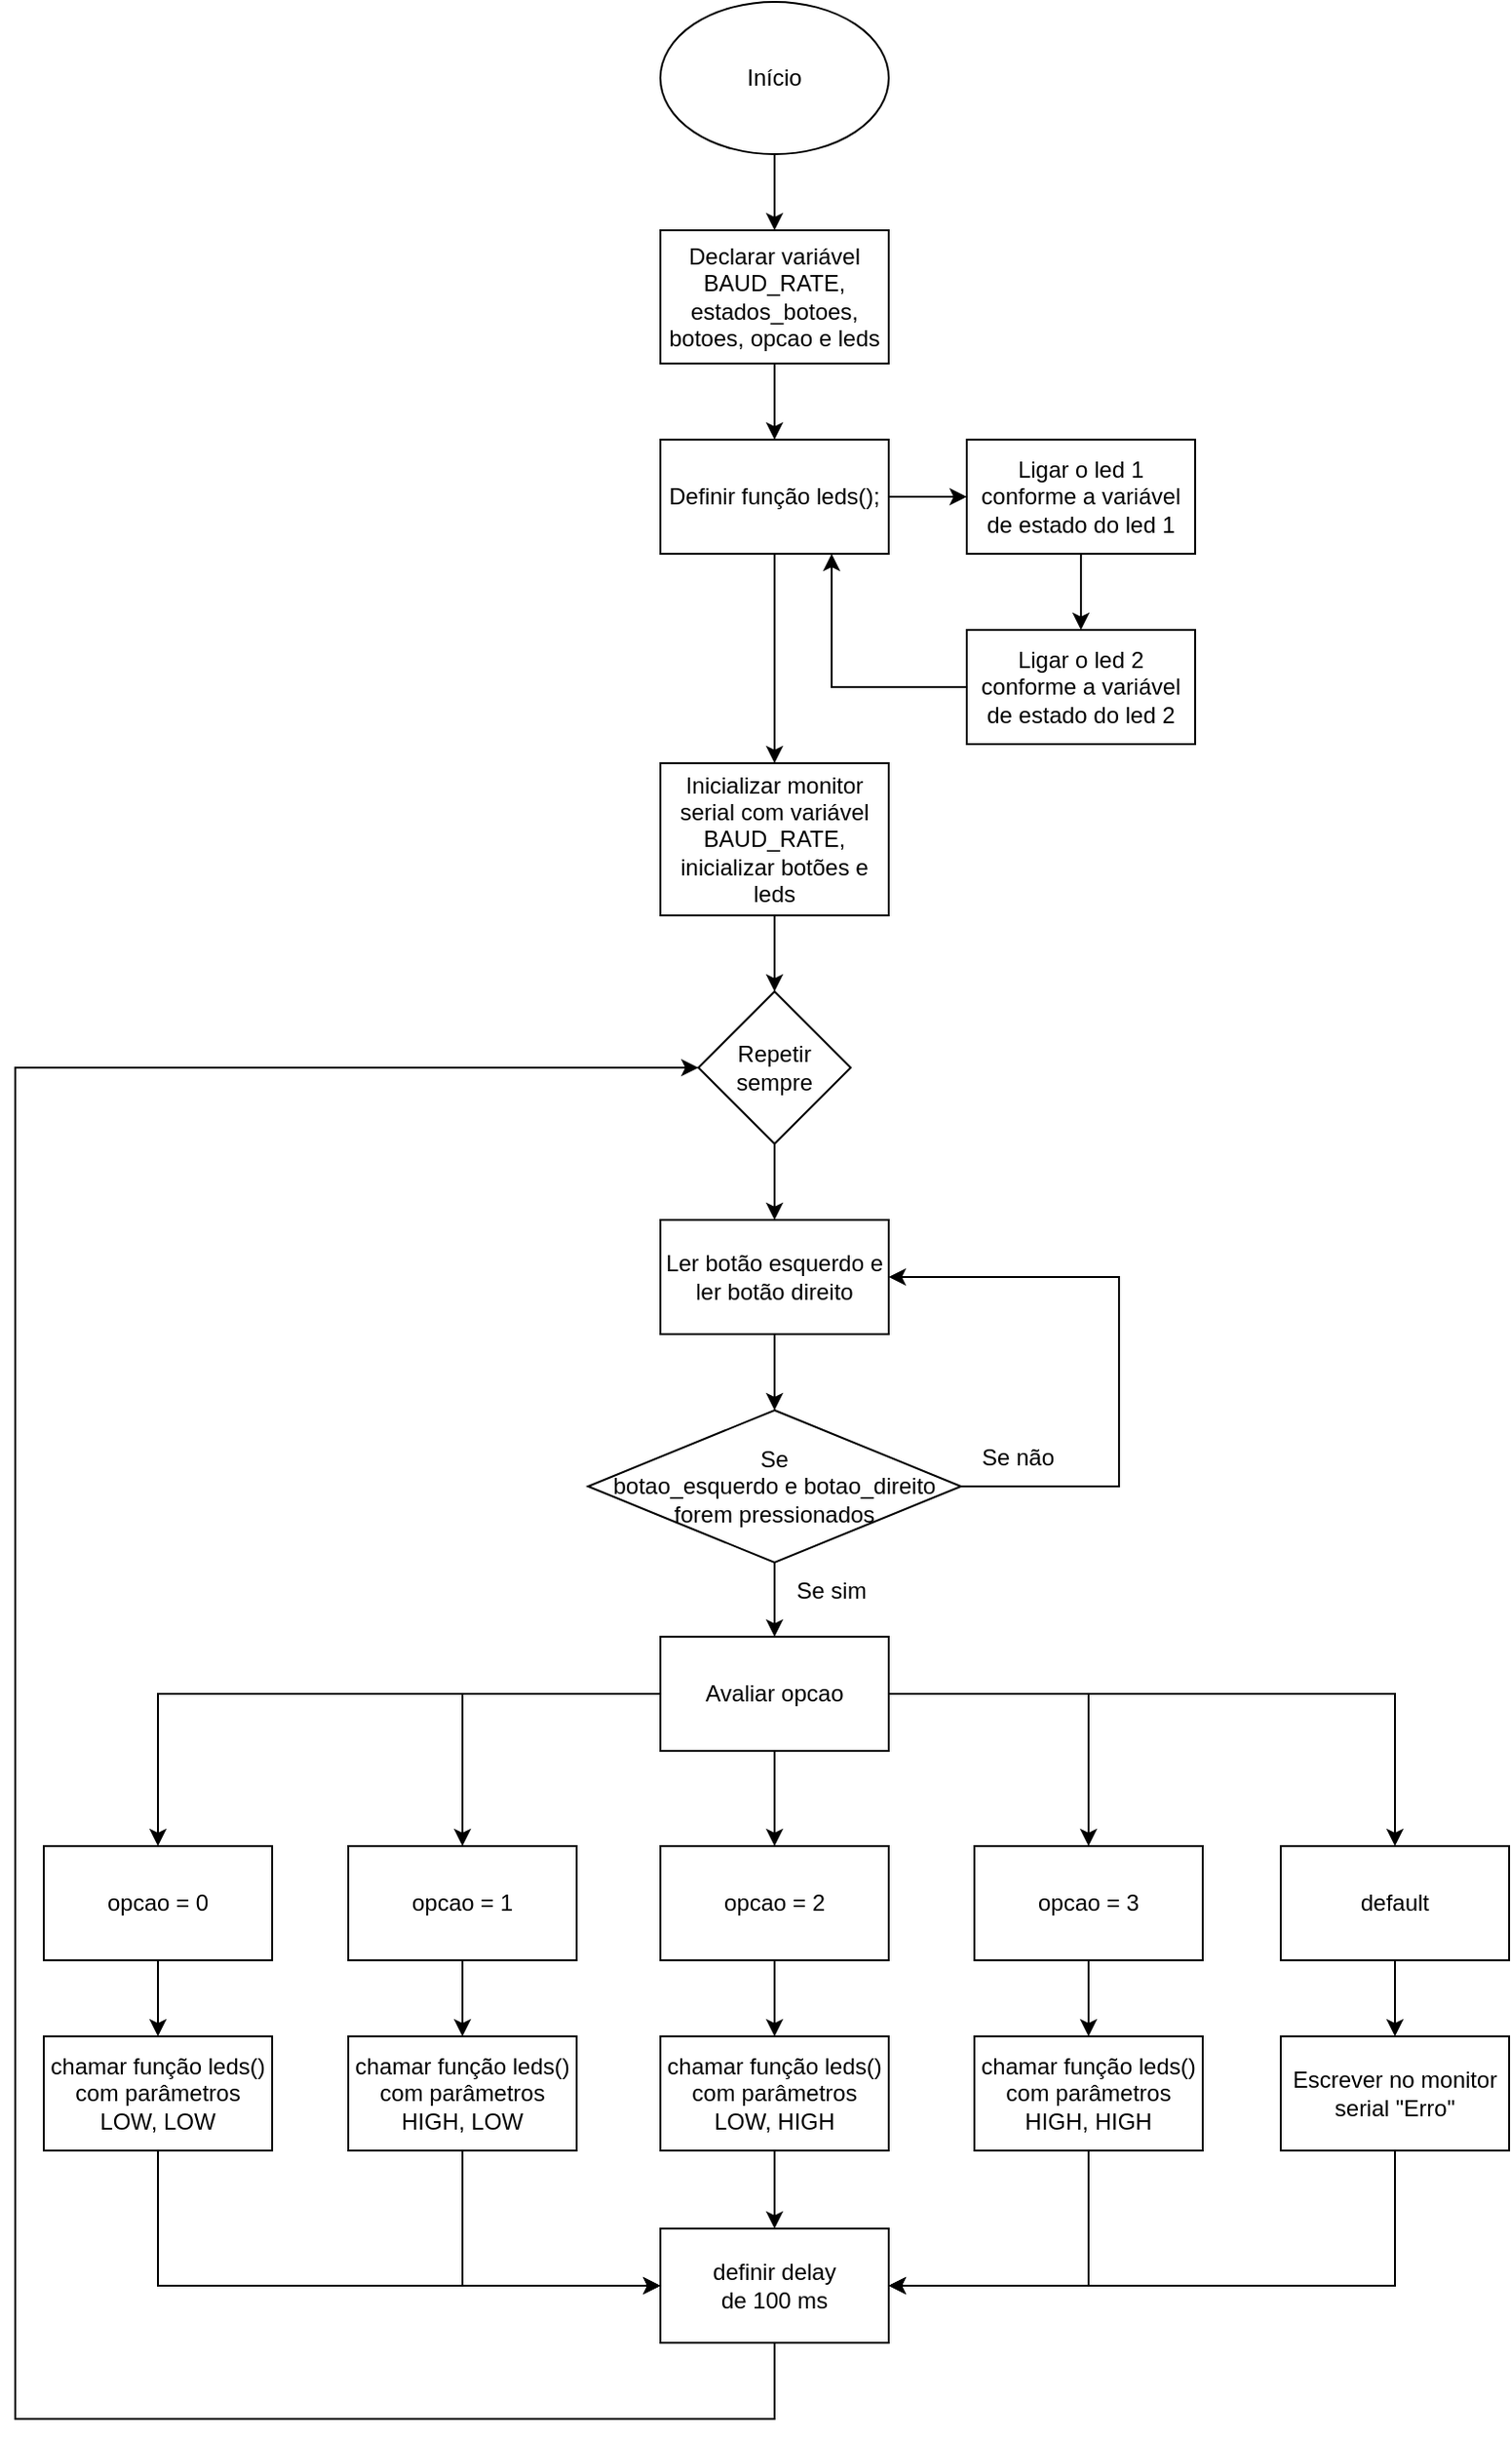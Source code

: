 <mxfile version="28.2.5">
  <diagram name="Página-1" id="gy2yo7RkpKanjK4BpiVM">
    <mxGraphModel dx="859" dy="899" grid="1" gridSize="10" guides="1" tooltips="1" connect="1" arrows="1" fold="1" page="1" pageScale="1" pageWidth="827" pageHeight="1169" math="0" shadow="0">
      <root>
        <mxCell id="0" />
        <mxCell id="1" parent="0" />
        <mxCell id="s2uIdZ-xBV_o9WMeRKXz-3" style="edgeStyle=orthogonalEdgeStyle;rounded=0;orthogonalLoop=1;jettySize=auto;html=1;entryX=0.5;entryY=0;entryDx=0;entryDy=0;" parent="1" source="s2uIdZ-xBV_o9WMeRKXz-1" target="s2uIdZ-xBV_o9WMeRKXz-2" edge="1">
          <mxGeometry relative="1" as="geometry" />
        </mxCell>
        <mxCell id="s2uIdZ-xBV_o9WMeRKXz-1" value="Início" style="ellipse;whiteSpace=wrap;html=1;" parent="1" vertex="1">
          <mxGeometry x="359" y="40" width="120" height="80" as="geometry" />
        </mxCell>
        <mxCell id="aJDHhqfRUW_FTxvvCAS1-2" style="edgeStyle=orthogonalEdgeStyle;rounded=0;orthogonalLoop=1;jettySize=auto;html=1;entryX=0.5;entryY=0;entryDx=0;entryDy=0;" edge="1" parent="1" source="s2uIdZ-xBV_o9WMeRKXz-2" target="aJDHhqfRUW_FTxvvCAS1-1">
          <mxGeometry relative="1" as="geometry" />
        </mxCell>
        <mxCell id="s2uIdZ-xBV_o9WMeRKXz-2" value="Declarar variável BAUD_RATE, estados_botoes, botoes, opcao e leds" style="rounded=0;whiteSpace=wrap;html=1;" parent="1" vertex="1">
          <mxGeometry x="359" y="160" width="120" height="70" as="geometry" />
        </mxCell>
        <mxCell id="aJDHhqfRUW_FTxvvCAS1-10" style="edgeStyle=orthogonalEdgeStyle;rounded=0;orthogonalLoop=1;jettySize=auto;html=1;entryX=0.5;entryY=0;entryDx=0;entryDy=0;" edge="1" parent="1" source="s2uIdZ-xBV_o9WMeRKXz-4" target="s2uIdZ-xBV_o9WMeRKXz-6">
          <mxGeometry relative="1" as="geometry" />
        </mxCell>
        <mxCell id="s2uIdZ-xBV_o9WMeRKXz-4" value="Inicializar monitor serial com variável BAUD_RATE, inicializar botões e leds" style="rounded=0;whiteSpace=wrap;html=1;" parent="1" vertex="1">
          <mxGeometry x="359" y="440" width="120" height="80" as="geometry" />
        </mxCell>
        <mxCell id="aJDHhqfRUW_FTxvvCAS1-13" style="edgeStyle=orthogonalEdgeStyle;rounded=0;orthogonalLoop=1;jettySize=auto;html=1;entryX=0.5;entryY=0;entryDx=0;entryDy=0;" edge="1" parent="1" source="s2uIdZ-xBV_o9WMeRKXz-6" target="aJDHhqfRUW_FTxvvCAS1-12">
          <mxGeometry relative="1" as="geometry" />
        </mxCell>
        <mxCell id="s2uIdZ-xBV_o9WMeRKXz-6" value="Repetir sempre" style="rhombus;whiteSpace=wrap;html=1;" parent="1" vertex="1">
          <mxGeometry x="379" y="560" width="80" height="80" as="geometry" />
        </mxCell>
        <mxCell id="s2uIdZ-xBV_o9WMeRKXz-14" style="edgeStyle=orthogonalEdgeStyle;rounded=0;orthogonalLoop=1;jettySize=auto;html=1;entryX=0.5;entryY=0;entryDx=0;entryDy=0;" parent="1" source="s2uIdZ-xBV_o9WMeRKXz-8" target="s2uIdZ-xBV_o9WMeRKXz-9" edge="1">
          <mxGeometry relative="1" as="geometry" />
        </mxCell>
        <mxCell id="s2uIdZ-xBV_o9WMeRKXz-15" style="edgeStyle=orthogonalEdgeStyle;rounded=0;orthogonalLoop=1;jettySize=auto;html=1;entryX=0.5;entryY=0;entryDx=0;entryDy=0;" parent="1" source="s2uIdZ-xBV_o9WMeRKXz-8" target="s2uIdZ-xBV_o9WMeRKXz-10" edge="1">
          <mxGeometry relative="1" as="geometry" />
        </mxCell>
        <mxCell id="s2uIdZ-xBV_o9WMeRKXz-16" style="edgeStyle=orthogonalEdgeStyle;rounded=0;orthogonalLoop=1;jettySize=auto;html=1;entryX=0.5;entryY=0;entryDx=0;entryDy=0;" parent="1" source="s2uIdZ-xBV_o9WMeRKXz-8" target="s2uIdZ-xBV_o9WMeRKXz-11" edge="1">
          <mxGeometry relative="1" as="geometry" />
        </mxCell>
        <mxCell id="s2uIdZ-xBV_o9WMeRKXz-17" style="edgeStyle=orthogonalEdgeStyle;rounded=0;orthogonalLoop=1;jettySize=auto;html=1;entryX=0.5;entryY=0;entryDx=0;entryDy=0;" parent="1" source="s2uIdZ-xBV_o9WMeRKXz-8" target="s2uIdZ-xBV_o9WMeRKXz-12" edge="1">
          <mxGeometry relative="1" as="geometry" />
        </mxCell>
        <mxCell id="s2uIdZ-xBV_o9WMeRKXz-18" style="edgeStyle=orthogonalEdgeStyle;rounded=0;orthogonalLoop=1;jettySize=auto;html=1;entryX=0.5;entryY=0;entryDx=0;entryDy=0;" parent="1" source="s2uIdZ-xBV_o9WMeRKXz-8" target="s2uIdZ-xBV_o9WMeRKXz-13" edge="1">
          <mxGeometry relative="1" as="geometry" />
        </mxCell>
        <mxCell id="s2uIdZ-xBV_o9WMeRKXz-8" value="Avaliar opcao" style="rounded=0;whiteSpace=wrap;html=1;" parent="1" vertex="1">
          <mxGeometry x="359" y="899" width="120" height="60" as="geometry" />
        </mxCell>
        <mxCell id="s2uIdZ-xBV_o9WMeRKXz-29" style="edgeStyle=orthogonalEdgeStyle;rounded=0;orthogonalLoop=1;jettySize=auto;html=1;entryX=0.5;entryY=0;entryDx=0;entryDy=0;" parent="1" source="s2uIdZ-xBV_o9WMeRKXz-9" target="s2uIdZ-xBV_o9WMeRKXz-24" edge="1">
          <mxGeometry relative="1" as="geometry" />
        </mxCell>
        <mxCell id="s2uIdZ-xBV_o9WMeRKXz-9" value="opcao = 0" style="rounded=0;whiteSpace=wrap;html=1;" parent="1" vertex="1">
          <mxGeometry x="35" y="1009" width="120" height="60" as="geometry" />
        </mxCell>
        <mxCell id="s2uIdZ-xBV_o9WMeRKXz-30" style="edgeStyle=orthogonalEdgeStyle;rounded=0;orthogonalLoop=1;jettySize=auto;html=1;entryX=0.5;entryY=0;entryDx=0;entryDy=0;" parent="1" source="s2uIdZ-xBV_o9WMeRKXz-10" target="s2uIdZ-xBV_o9WMeRKXz-25" edge="1">
          <mxGeometry relative="1" as="geometry" />
        </mxCell>
        <mxCell id="s2uIdZ-xBV_o9WMeRKXz-10" value="opcao = 1" style="rounded=0;whiteSpace=wrap;html=1;" parent="1" vertex="1">
          <mxGeometry x="195" y="1009" width="120" height="60" as="geometry" />
        </mxCell>
        <mxCell id="s2uIdZ-xBV_o9WMeRKXz-31" style="edgeStyle=orthogonalEdgeStyle;rounded=0;orthogonalLoop=1;jettySize=auto;html=1;entryX=0.5;entryY=0;entryDx=0;entryDy=0;" parent="1" source="s2uIdZ-xBV_o9WMeRKXz-11" target="s2uIdZ-xBV_o9WMeRKXz-26" edge="1">
          <mxGeometry relative="1" as="geometry" />
        </mxCell>
        <mxCell id="s2uIdZ-xBV_o9WMeRKXz-11" value="opcao = 2" style="rounded=0;whiteSpace=wrap;html=1;" parent="1" vertex="1">
          <mxGeometry x="359" y="1009" width="120" height="60" as="geometry" />
        </mxCell>
        <mxCell id="s2uIdZ-xBV_o9WMeRKXz-32" style="edgeStyle=orthogonalEdgeStyle;rounded=0;orthogonalLoop=1;jettySize=auto;html=1;entryX=0.5;entryY=0;entryDx=0;entryDy=0;" parent="1" source="s2uIdZ-xBV_o9WMeRKXz-12" target="s2uIdZ-xBV_o9WMeRKXz-27" edge="1">
          <mxGeometry relative="1" as="geometry" />
        </mxCell>
        <mxCell id="s2uIdZ-xBV_o9WMeRKXz-12" value="opcao = 3" style="rounded=0;whiteSpace=wrap;html=1;" parent="1" vertex="1">
          <mxGeometry x="524" y="1009" width="120" height="60" as="geometry" />
        </mxCell>
        <mxCell id="s2uIdZ-xBV_o9WMeRKXz-33" style="edgeStyle=orthogonalEdgeStyle;rounded=0;orthogonalLoop=1;jettySize=auto;html=1;entryX=0.5;entryY=0;entryDx=0;entryDy=0;" parent="1" source="s2uIdZ-xBV_o9WMeRKXz-13" target="s2uIdZ-xBV_o9WMeRKXz-28" edge="1">
          <mxGeometry relative="1" as="geometry" />
        </mxCell>
        <mxCell id="s2uIdZ-xBV_o9WMeRKXz-13" value="default" style="rounded=0;whiteSpace=wrap;html=1;" parent="1" vertex="1">
          <mxGeometry x="685" y="1009" width="120" height="60" as="geometry" />
        </mxCell>
        <mxCell id="aJDHhqfRUW_FTxvvCAS1-23" style="edgeStyle=orthogonalEdgeStyle;rounded=0;orthogonalLoop=1;jettySize=auto;html=1;entryX=0;entryY=0.5;entryDx=0;entryDy=0;" edge="1" parent="1" source="s2uIdZ-xBV_o9WMeRKXz-24" target="aJDHhqfRUW_FTxvvCAS1-20">
          <mxGeometry relative="1" as="geometry">
            <Array as="points">
              <mxPoint x="95" y="1240" />
            </Array>
          </mxGeometry>
        </mxCell>
        <mxCell id="s2uIdZ-xBV_o9WMeRKXz-24" value="chamar função leds() com parâmetros LOW, LOW" style="rounded=0;whiteSpace=wrap;html=1;" parent="1" vertex="1">
          <mxGeometry x="35" y="1109" width="120" height="60" as="geometry" />
        </mxCell>
        <mxCell id="aJDHhqfRUW_FTxvvCAS1-22" style="edgeStyle=orthogonalEdgeStyle;rounded=0;orthogonalLoop=1;jettySize=auto;html=1;entryX=0;entryY=0.5;entryDx=0;entryDy=0;" edge="1" parent="1" source="s2uIdZ-xBV_o9WMeRKXz-25" target="aJDHhqfRUW_FTxvvCAS1-20">
          <mxGeometry relative="1" as="geometry">
            <Array as="points">
              <mxPoint x="255" y="1240" />
            </Array>
          </mxGeometry>
        </mxCell>
        <mxCell id="s2uIdZ-xBV_o9WMeRKXz-25" value="chamar função leds() com parâmetros HIGH, LOW" style="rounded=0;whiteSpace=wrap;html=1;" parent="1" vertex="1">
          <mxGeometry x="195" y="1109" width="120" height="60" as="geometry" />
        </mxCell>
        <mxCell id="aJDHhqfRUW_FTxvvCAS1-21" style="edgeStyle=orthogonalEdgeStyle;rounded=0;orthogonalLoop=1;jettySize=auto;html=1;entryX=0.5;entryY=0;entryDx=0;entryDy=0;" edge="1" parent="1" source="s2uIdZ-xBV_o9WMeRKXz-26" target="aJDHhqfRUW_FTxvvCAS1-20">
          <mxGeometry relative="1" as="geometry" />
        </mxCell>
        <mxCell id="s2uIdZ-xBV_o9WMeRKXz-26" value="chamar função leds() com parâmetros LOW, HIGH" style="rounded=0;whiteSpace=wrap;html=1;" parent="1" vertex="1">
          <mxGeometry x="359" y="1109" width="120" height="60" as="geometry" />
        </mxCell>
        <mxCell id="aJDHhqfRUW_FTxvvCAS1-24" style="edgeStyle=orthogonalEdgeStyle;rounded=0;orthogonalLoop=1;jettySize=auto;html=1;entryX=1;entryY=0.5;entryDx=0;entryDy=0;" edge="1" parent="1" source="s2uIdZ-xBV_o9WMeRKXz-27" target="aJDHhqfRUW_FTxvvCAS1-20">
          <mxGeometry relative="1" as="geometry">
            <Array as="points">
              <mxPoint x="584" y="1240" />
            </Array>
          </mxGeometry>
        </mxCell>
        <mxCell id="s2uIdZ-xBV_o9WMeRKXz-27" value="chamar função leds() com parâmetros HIGH, HIGH" style="rounded=0;whiteSpace=wrap;html=1;" parent="1" vertex="1">
          <mxGeometry x="524" y="1109" width="120" height="60" as="geometry" />
        </mxCell>
        <mxCell id="aJDHhqfRUW_FTxvvCAS1-25" style="edgeStyle=orthogonalEdgeStyle;rounded=0;orthogonalLoop=1;jettySize=auto;html=1;entryX=1;entryY=0.5;entryDx=0;entryDy=0;" edge="1" parent="1" source="s2uIdZ-xBV_o9WMeRKXz-28" target="aJDHhqfRUW_FTxvvCAS1-20">
          <mxGeometry relative="1" as="geometry">
            <Array as="points">
              <mxPoint x="745" y="1240" />
            </Array>
          </mxGeometry>
        </mxCell>
        <mxCell id="s2uIdZ-xBV_o9WMeRKXz-28" value="Escrever no monitor serial &quot;Erro&quot;" style="rounded=0;whiteSpace=wrap;html=1;" parent="1" vertex="1">
          <mxGeometry x="685" y="1109" width="120" height="60" as="geometry" />
        </mxCell>
        <mxCell id="aJDHhqfRUW_FTxvvCAS1-7" style="edgeStyle=orthogonalEdgeStyle;rounded=0;orthogonalLoop=1;jettySize=auto;html=1;entryX=0;entryY=0.5;entryDx=0;entryDy=0;" edge="1" parent="1" source="aJDHhqfRUW_FTxvvCAS1-1" target="aJDHhqfRUW_FTxvvCAS1-3">
          <mxGeometry relative="1" as="geometry" />
        </mxCell>
        <mxCell id="aJDHhqfRUW_FTxvvCAS1-9" style="edgeStyle=orthogonalEdgeStyle;rounded=0;orthogonalLoop=1;jettySize=auto;html=1;entryX=0.5;entryY=0;entryDx=0;entryDy=0;" edge="1" parent="1" source="aJDHhqfRUW_FTxvvCAS1-1" target="s2uIdZ-xBV_o9WMeRKXz-4">
          <mxGeometry relative="1" as="geometry" />
        </mxCell>
        <mxCell id="aJDHhqfRUW_FTxvvCAS1-1" value="Definir função leds();" style="rounded=0;whiteSpace=wrap;html=1;" vertex="1" parent="1">
          <mxGeometry x="359" y="270" width="120" height="60" as="geometry" />
        </mxCell>
        <mxCell id="aJDHhqfRUW_FTxvvCAS1-6" style="edgeStyle=orthogonalEdgeStyle;rounded=0;orthogonalLoop=1;jettySize=auto;html=1;entryX=0.5;entryY=0;entryDx=0;entryDy=0;" edge="1" parent="1" source="aJDHhqfRUW_FTxvvCAS1-3" target="aJDHhqfRUW_FTxvvCAS1-4">
          <mxGeometry relative="1" as="geometry" />
        </mxCell>
        <mxCell id="aJDHhqfRUW_FTxvvCAS1-3" value="Ligar o led 1 conforme a variável de estado do led 1" style="rounded=0;whiteSpace=wrap;html=1;" vertex="1" parent="1">
          <mxGeometry x="520" y="270" width="120" height="60" as="geometry" />
        </mxCell>
        <mxCell id="aJDHhqfRUW_FTxvvCAS1-8" style="edgeStyle=orthogonalEdgeStyle;rounded=0;orthogonalLoop=1;jettySize=auto;html=1;entryX=0.75;entryY=1;entryDx=0;entryDy=0;" edge="1" parent="1" source="aJDHhqfRUW_FTxvvCAS1-4" target="aJDHhqfRUW_FTxvvCAS1-1">
          <mxGeometry relative="1" as="geometry" />
        </mxCell>
        <mxCell id="aJDHhqfRUW_FTxvvCAS1-4" value="Ligar o led 2 conforme a variável de estado do led 2" style="rounded=0;whiteSpace=wrap;html=1;" vertex="1" parent="1">
          <mxGeometry x="520" y="370" width="120" height="60" as="geometry" />
        </mxCell>
        <mxCell id="aJDHhqfRUW_FTxvvCAS1-16" style="edgeStyle=orthogonalEdgeStyle;rounded=0;orthogonalLoop=1;jettySize=auto;html=1;entryX=0.5;entryY=0;entryDx=0;entryDy=0;" edge="1" parent="1" source="aJDHhqfRUW_FTxvvCAS1-11" target="s2uIdZ-xBV_o9WMeRKXz-8">
          <mxGeometry relative="1" as="geometry" />
        </mxCell>
        <mxCell id="aJDHhqfRUW_FTxvvCAS1-19" style="edgeStyle=orthogonalEdgeStyle;rounded=0;orthogonalLoop=1;jettySize=auto;html=1;entryX=1;entryY=0.5;entryDx=0;entryDy=0;" edge="1" parent="1" source="aJDHhqfRUW_FTxvvCAS1-11" target="aJDHhqfRUW_FTxvvCAS1-12">
          <mxGeometry relative="1" as="geometry">
            <Array as="points">
              <mxPoint x="600" y="820" />
              <mxPoint x="600" y="710" />
            </Array>
          </mxGeometry>
        </mxCell>
        <mxCell id="aJDHhqfRUW_FTxvvCAS1-11" value="Se&lt;div&gt;botao_esquerdo e botao_direito forem pressionados&lt;/div&gt;" style="rhombus;whiteSpace=wrap;html=1;" vertex="1" parent="1">
          <mxGeometry x="321" y="780" width="196" height="80" as="geometry" />
        </mxCell>
        <mxCell id="aJDHhqfRUW_FTxvvCAS1-15" style="edgeStyle=orthogonalEdgeStyle;rounded=0;orthogonalLoop=1;jettySize=auto;html=1;entryX=0.5;entryY=0;entryDx=0;entryDy=0;" edge="1" parent="1" source="aJDHhqfRUW_FTxvvCAS1-12" target="aJDHhqfRUW_FTxvvCAS1-11">
          <mxGeometry relative="1" as="geometry" />
        </mxCell>
        <mxCell id="aJDHhqfRUW_FTxvvCAS1-12" value="Ler botão esquerdo e ler botão direito" style="rounded=0;whiteSpace=wrap;html=1;" vertex="1" parent="1">
          <mxGeometry x="359" y="680" width="120" height="60" as="geometry" />
        </mxCell>
        <mxCell id="aJDHhqfRUW_FTxvvCAS1-17" value="Se sim" style="text;html=1;align=center;verticalAlign=middle;whiteSpace=wrap;rounded=0;" vertex="1" parent="1">
          <mxGeometry x="419" y="860" width="60" height="30" as="geometry" />
        </mxCell>
        <mxCell id="aJDHhqfRUW_FTxvvCAS1-18" value="Se não" style="text;html=1;align=center;verticalAlign=middle;whiteSpace=wrap;rounded=0;" vertex="1" parent="1">
          <mxGeometry x="517" y="790" width="60" height="30" as="geometry" />
        </mxCell>
        <mxCell id="aJDHhqfRUW_FTxvvCAS1-26" style="edgeStyle=orthogonalEdgeStyle;rounded=0;orthogonalLoop=1;jettySize=auto;html=1;entryX=0;entryY=0.5;entryDx=0;entryDy=0;" edge="1" parent="1" source="aJDHhqfRUW_FTxvvCAS1-20" target="s2uIdZ-xBV_o9WMeRKXz-6">
          <mxGeometry relative="1" as="geometry">
            <Array as="points">
              <mxPoint x="419" y="1310" />
              <mxPoint x="20" y="1310" />
              <mxPoint x="20" y="600" />
            </Array>
          </mxGeometry>
        </mxCell>
        <mxCell id="aJDHhqfRUW_FTxvvCAS1-20" value="definir delay&lt;div&gt;de 100 ms&lt;/div&gt;" style="rounded=0;whiteSpace=wrap;html=1;" vertex="1" parent="1">
          <mxGeometry x="359" y="1210" width="120" height="60" as="geometry" />
        </mxCell>
      </root>
    </mxGraphModel>
  </diagram>
</mxfile>
